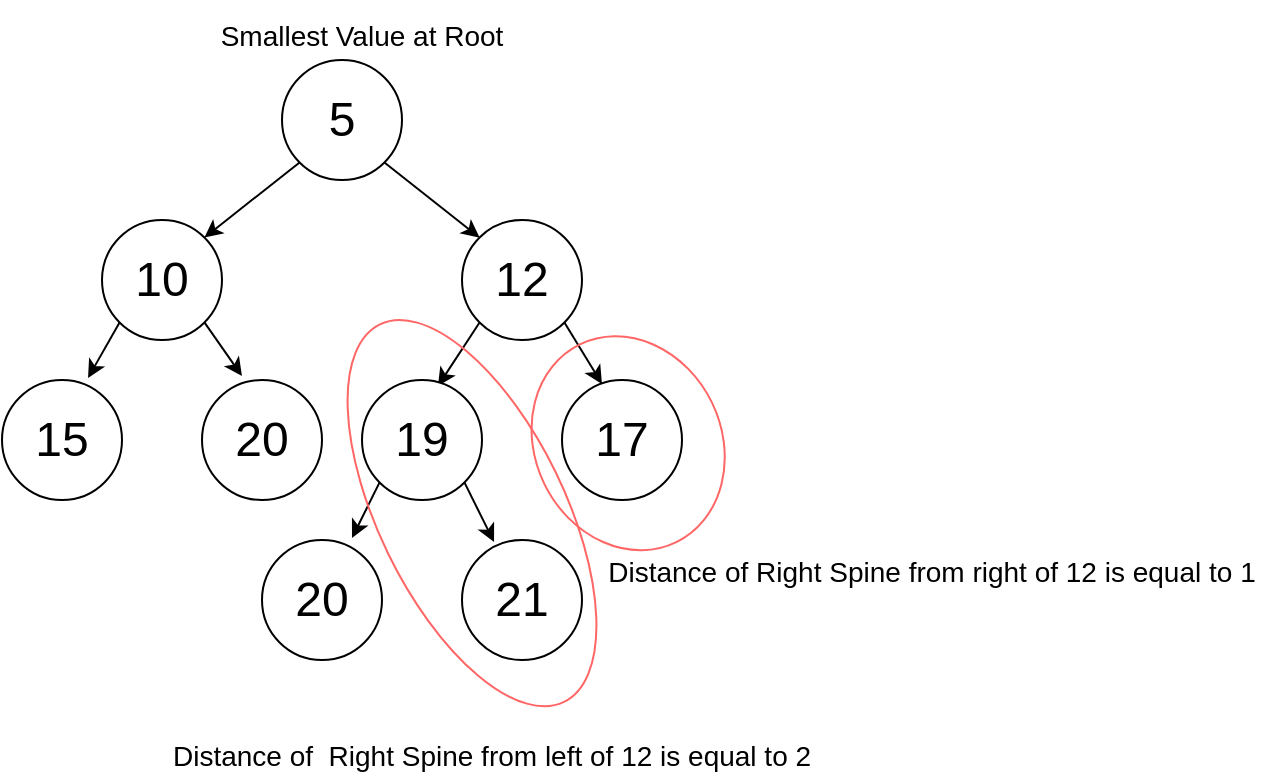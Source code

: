 <mxfile version="16.1.2" type="device"><diagram id="oeTP1227Fok0xVzUUvgo" name="Page-1"><mxGraphModel dx="1102" dy="865" grid="1" gridSize="10" guides="1" tooltips="1" connect="1" arrows="1" fold="1" page="1" pageScale="1" pageWidth="850" pageHeight="1100" math="0" shadow="0"><root><mxCell id="0"/><mxCell id="1" parent="0"/><mxCell id="fKulvWmd8qT9k3X1Z2gB-9" style="rounded=0;orthogonalLoop=1;jettySize=auto;html=1;exitX=0;exitY=1;exitDx=0;exitDy=0;entryX=1;entryY=0;entryDx=0;entryDy=0;fontSize=24;" parent="1" source="fKulvWmd8qT9k3X1Z2gB-1" target="fKulvWmd8qT9k3X1Z2gB-2" edge="1"><mxGeometry relative="1" as="geometry"/></mxCell><mxCell id="fKulvWmd8qT9k3X1Z2gB-10" style="edgeStyle=none;rounded=0;orthogonalLoop=1;jettySize=auto;html=1;exitX=1;exitY=1;exitDx=0;exitDy=0;entryX=0;entryY=0;entryDx=0;entryDy=0;fontSize=24;" parent="1" source="fKulvWmd8qT9k3X1Z2gB-1" target="fKulvWmd8qT9k3X1Z2gB-7" edge="1"><mxGeometry relative="1" as="geometry"/></mxCell><mxCell id="fKulvWmd8qT9k3X1Z2gB-1" value="&lt;font style=&quot;font-size: 24px&quot;&gt;5&lt;/font&gt;" style="ellipse;whiteSpace=wrap;html=1;aspect=fixed;" parent="1" vertex="1"><mxGeometry x="190" y="80" width="60" height="60" as="geometry"/></mxCell><mxCell id="fKulvWmd8qT9k3X1Z2gB-11" style="edgeStyle=none;rounded=0;orthogonalLoop=1;jettySize=auto;html=1;exitX=0;exitY=1;exitDx=0;exitDy=0;entryX=0.717;entryY=-0.017;entryDx=0;entryDy=0;entryPerimeter=0;fontSize=24;" parent="1" source="fKulvWmd8qT9k3X1Z2gB-2" target="fKulvWmd8qT9k3X1Z2gB-3" edge="1"><mxGeometry relative="1" as="geometry"/></mxCell><mxCell id="fKulvWmd8qT9k3X1Z2gB-12" style="edgeStyle=none;rounded=0;orthogonalLoop=1;jettySize=auto;html=1;exitX=1;exitY=1;exitDx=0;exitDy=0;entryX=0.333;entryY=-0.033;entryDx=0;entryDy=0;entryPerimeter=0;fontSize=24;" parent="1" source="fKulvWmd8qT9k3X1Z2gB-2" target="fKulvWmd8qT9k3X1Z2gB-4" edge="1"><mxGeometry relative="1" as="geometry"/></mxCell><mxCell id="fKulvWmd8qT9k3X1Z2gB-2" value="&lt;font style=&quot;font-size: 24px&quot;&gt;10&lt;/font&gt;" style="ellipse;whiteSpace=wrap;html=1;aspect=fixed;" parent="1" vertex="1"><mxGeometry x="100" y="160" width="60" height="60" as="geometry"/></mxCell><mxCell id="fKulvWmd8qT9k3X1Z2gB-3" value="&lt;font style=&quot;font-size: 24px&quot;&gt;15&lt;/font&gt;" style="ellipse;whiteSpace=wrap;html=1;aspect=fixed;" parent="1" vertex="1"><mxGeometry x="50" y="240" width="60" height="60" as="geometry"/></mxCell><mxCell id="fKulvWmd8qT9k3X1Z2gB-4" value="&lt;font style=&quot;font-size: 24px&quot;&gt;20&lt;/font&gt;" style="ellipse;whiteSpace=wrap;html=1;aspect=fixed;" parent="1" vertex="1"><mxGeometry x="150" y="240" width="60" height="60" as="geometry"/></mxCell><mxCell id="fKulvWmd8qT9k3X1Z2gB-13" style="edgeStyle=none;rounded=0;orthogonalLoop=1;jettySize=auto;html=1;exitX=0;exitY=1;exitDx=0;exitDy=0;entryX=0.633;entryY=0.05;entryDx=0;entryDy=0;entryPerimeter=0;fontSize=24;" parent="1" source="fKulvWmd8qT9k3X1Z2gB-7" target="fKulvWmd8qT9k3X1Z2gB-8" edge="1"><mxGeometry relative="1" as="geometry"/></mxCell><mxCell id="fKulvWmd8qT9k3X1Z2gB-15" style="edgeStyle=none;rounded=0;orthogonalLoop=1;jettySize=auto;html=1;exitX=1;exitY=1;exitDx=0;exitDy=0;entryX=0.333;entryY=0.033;entryDx=0;entryDy=0;entryPerimeter=0;fontSize=24;" parent="1" source="fKulvWmd8qT9k3X1Z2gB-7" target="fKulvWmd8qT9k3X1Z2gB-14" edge="1"><mxGeometry relative="1" as="geometry"/></mxCell><mxCell id="fKulvWmd8qT9k3X1Z2gB-7" value="&lt;font style=&quot;font-size: 24px&quot;&gt;12&lt;/font&gt;" style="ellipse;whiteSpace=wrap;html=1;aspect=fixed;" parent="1" vertex="1"><mxGeometry x="280" y="160" width="60" height="60" as="geometry"/></mxCell><mxCell id="fKulvWmd8qT9k3X1Z2gB-18" style="edgeStyle=none;rounded=0;orthogonalLoop=1;jettySize=auto;html=1;exitX=0;exitY=1;exitDx=0;exitDy=0;entryX=0.75;entryY=-0.017;entryDx=0;entryDy=0;entryPerimeter=0;fontSize=24;" parent="1" source="fKulvWmd8qT9k3X1Z2gB-8" target="fKulvWmd8qT9k3X1Z2gB-16" edge="1"><mxGeometry relative="1" as="geometry"/></mxCell><mxCell id="fKulvWmd8qT9k3X1Z2gB-19" style="edgeStyle=none;rounded=0;orthogonalLoop=1;jettySize=auto;html=1;exitX=1;exitY=1;exitDx=0;exitDy=0;entryX=0.267;entryY=0.017;entryDx=0;entryDy=0;entryPerimeter=0;fontSize=24;" parent="1" source="fKulvWmd8qT9k3X1Z2gB-8" target="fKulvWmd8qT9k3X1Z2gB-17" edge="1"><mxGeometry relative="1" as="geometry"/></mxCell><mxCell id="fKulvWmd8qT9k3X1Z2gB-8" value="&lt;font style=&quot;font-size: 24px&quot;&gt;19&lt;/font&gt;" style="ellipse;whiteSpace=wrap;html=1;aspect=fixed;" parent="1" vertex="1"><mxGeometry x="230" y="240" width="60" height="60" as="geometry"/></mxCell><mxCell id="fKulvWmd8qT9k3X1Z2gB-14" value="&lt;font style=&quot;font-size: 24px&quot;&gt;17&lt;/font&gt;" style="ellipse;whiteSpace=wrap;html=1;aspect=fixed;" parent="1" vertex="1"><mxGeometry x="330" y="240" width="60" height="60" as="geometry"/></mxCell><mxCell id="fKulvWmd8qT9k3X1Z2gB-16" value="&lt;font style=&quot;font-size: 24px&quot;&gt;20&lt;/font&gt;" style="ellipse;whiteSpace=wrap;html=1;aspect=fixed;" parent="1" vertex="1"><mxGeometry x="180" y="320" width="60" height="60" as="geometry"/></mxCell><mxCell id="fKulvWmd8qT9k3X1Z2gB-17" value="&lt;font style=&quot;font-size: 24px&quot;&gt;21&lt;/font&gt;" style="ellipse;whiteSpace=wrap;html=1;aspect=fixed;" parent="1" vertex="1"><mxGeometry x="280" y="320" width="60" height="60" as="geometry"/></mxCell><mxCell id="fKulvWmd8qT9k3X1Z2gB-21" value="" style="ellipse;whiteSpace=wrap;html=1;fontSize=24;rotation=-116;fillColor=none;strokeColor=#FF6666;" parent="1" vertex="1"><mxGeometry x="180" y="260" width="210" height="93.13" as="geometry"/></mxCell><mxCell id="fKulvWmd8qT9k3X1Z2gB-23" value="" style="ellipse;whiteSpace=wrap;html=1;fontSize=24;rotation=-116;fillColor=none;strokeColor=#FF6666;" parent="1" vertex="1"><mxGeometry x="308.08" y="225.06" width="110" height="93.13" as="geometry"/></mxCell><mxCell id="fKulvWmd8qT9k3X1Z2gB-24" value="&lt;font style=&quot;font-size: 14px&quot;&gt;Distance of&amp;nbsp; Right Spine from left of 12 is equal to 2&lt;/font&gt;" style="text;html=1;strokeColor=none;fillColor=none;align=center;verticalAlign=middle;whiteSpace=wrap;rounded=0;fontSize=24;" parent="1" vertex="1"><mxGeometry x="130" y="410" width="330" height="30" as="geometry"/></mxCell><mxCell id="fKulvWmd8qT9k3X1Z2gB-25" value="&lt;font style=&quot;font-size: 14px&quot;&gt;Distance of Right Spine from right of 12 is equal to 1&lt;/font&gt;" style="text;html=1;strokeColor=none;fillColor=none;align=center;verticalAlign=middle;whiteSpace=wrap;rounded=0;fontSize=24;" parent="1" vertex="1"><mxGeometry x="350" y="318.19" width="330" height="30" as="geometry"/></mxCell><mxCell id="fKulvWmd8qT9k3X1Z2gB-26" value="&lt;font style=&quot;font-size: 14px&quot;&gt;Smallest Value at Root&lt;/font&gt;" style="text;html=1;strokeColor=none;fillColor=none;align=center;verticalAlign=middle;whiteSpace=wrap;rounded=0;fontSize=24;" parent="1" vertex="1"><mxGeometry x="140" y="50" width="180" height="30" as="geometry"/></mxCell></root></mxGraphModel></diagram></mxfile>